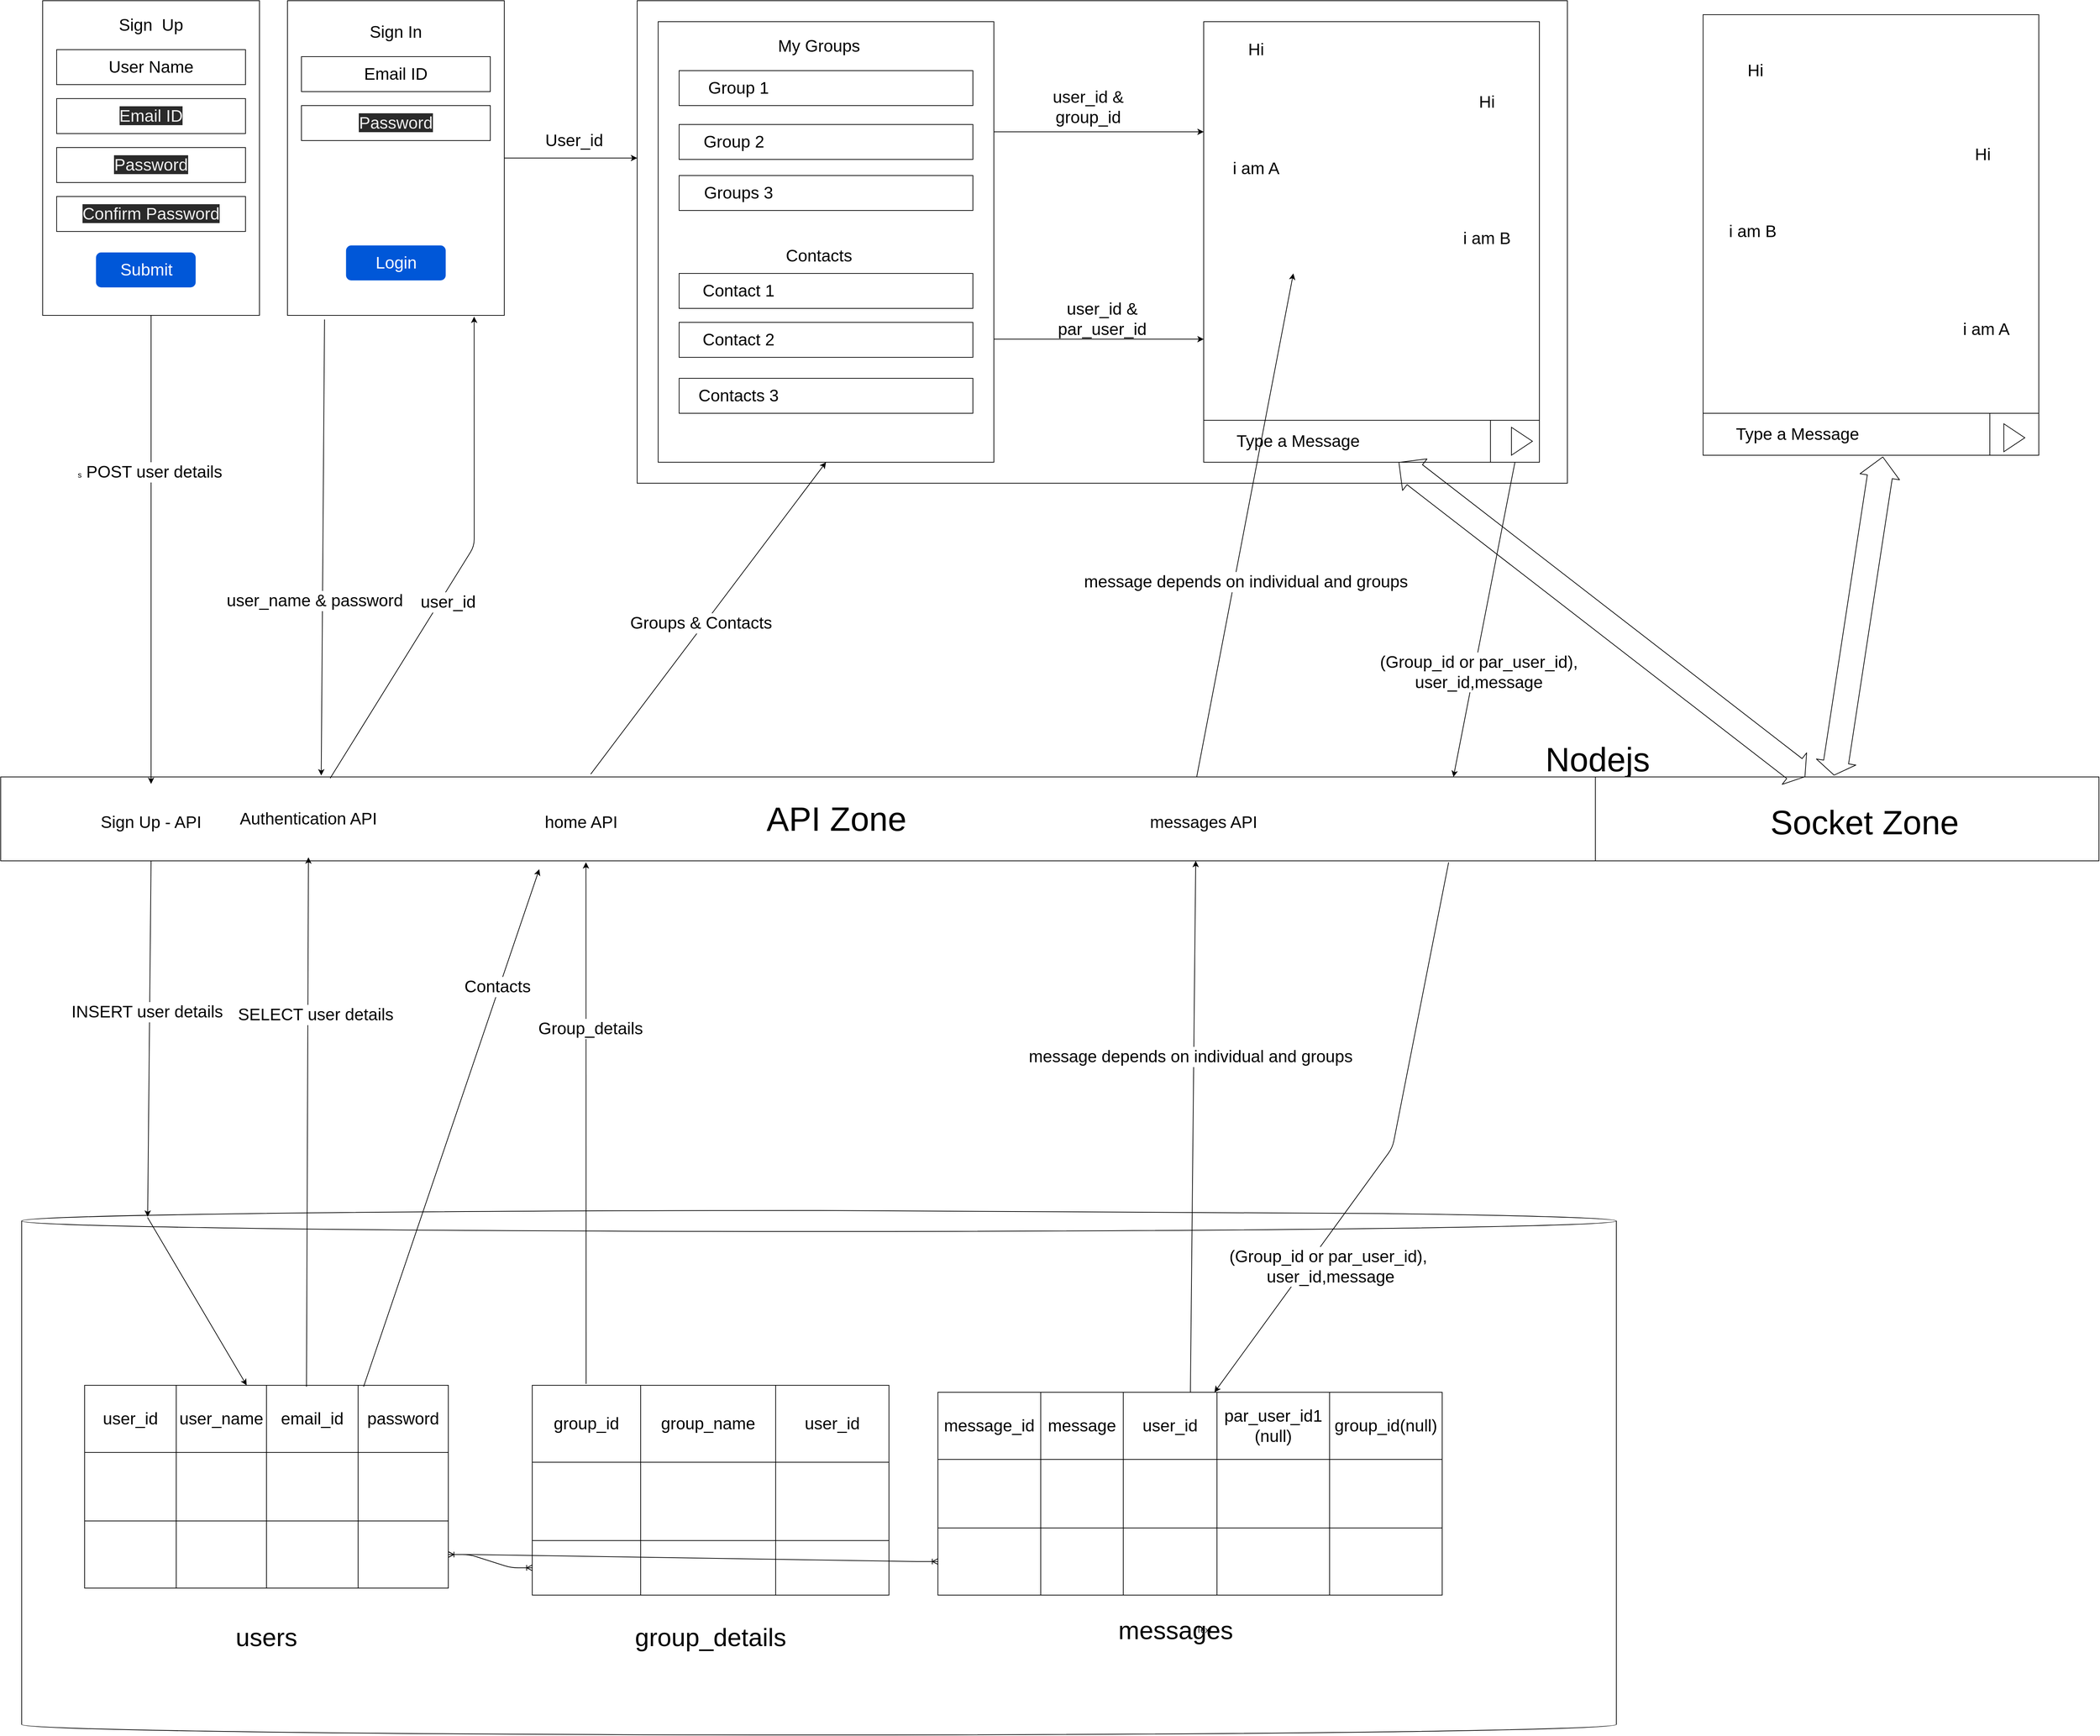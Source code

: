 <mxfile>
    <diagram id="4kZgKbOZrEV5lKunL442" name="Page-1">
        <mxGraphModel dx="6622" dy="3060" grid="1" gridSize="10" guides="1" tooltips="1" connect="1" arrows="1" fold="1" page="1" pageScale="1" pageWidth="1169" pageHeight="1654" math="0" shadow="0">
            <root>
                <mxCell id="0"/>
                <mxCell id="1" parent="0"/>
                <mxCell id="2" value="" style="rounded=0;whiteSpace=wrap;html=1;" parent="1" vertex="1">
                    <mxGeometry x="-1100" y="40" width="310" height="450" as="geometry"/>
                </mxCell>
                <mxCell id="4" value="&lt;font style=&quot;font-size: 24px&quot;&gt;Sign&amp;nbsp; Up&lt;/font&gt;" style="text;html=1;strokeColor=none;fillColor=none;align=center;verticalAlign=middle;whiteSpace=wrap;rounded=0;" parent="1" vertex="1">
                    <mxGeometry x="-1008.75" y="50" width="127.5" height="50" as="geometry"/>
                </mxCell>
                <object label="" id="6">
                    <mxCell style="rounded=0;whiteSpace=wrap;html=1;" parent="1" vertex="1">
                        <mxGeometry x="-1080" y="110" width="270" height="50" as="geometry"/>
                    </mxCell>
                </object>
                <object label="&lt;span style=&quot;color: rgb(240 , 240 , 240) ; font-family: &amp;#34;helvetica&amp;#34; ; font-size: 24px ; font-style: normal ; font-weight: 400 ; letter-spacing: normal ; text-align: center ; text-indent: 0px ; text-transform: none ; word-spacing: 0px ; background-color: rgb(42 , 42 , 42) ; display: inline ; float: none&quot;&gt;Email ID&lt;/span&gt;" id="7">
                    <mxCell style="rounded=0;whiteSpace=wrap;html=1;" parent="1" vertex="1">
                        <mxGeometry x="-1080" y="180" width="270" height="50" as="geometry"/>
                    </mxCell>
                </object>
                <object label="&lt;span style=&quot;color: rgb(240 , 240 , 240) ; font-family: &amp;#34;helvetica&amp;#34; ; font-size: 24px ; font-style: normal ; font-weight: 400 ; letter-spacing: normal ; text-align: center ; text-indent: 0px ; text-transform: none ; word-spacing: 0px ; background-color: rgb(42 , 42 , 42) ; display: inline ; float: none&quot;&gt;Password&lt;/span&gt;" id="8">
                    <mxCell style="rounded=0;whiteSpace=wrap;html=1;" parent="1" vertex="1">
                        <mxGeometry x="-1080" y="250" width="270" height="50" as="geometry"/>
                    </mxCell>
                </object>
                <object label="&lt;span style=&quot;color: rgb(240 , 240 , 240) ; font-family: &amp;#34;helvetica&amp;#34; ; font-size: 24px ; font-style: normal ; font-weight: 400 ; letter-spacing: normal ; text-align: center ; text-indent: 0px ; text-transform: none ; word-spacing: 0px ; background-color: rgb(42 , 42 , 42) ; display: inline ; float: none&quot;&gt;Confirm Password&lt;/span&gt;" id="9">
                    <mxCell style="rounded=0;whiteSpace=wrap;html=1;" parent="1" vertex="1">
                        <mxGeometry x="-1080" y="320" width="270" height="50" as="geometry"/>
                    </mxCell>
                </object>
                <mxCell id="10" value="&lt;font style=&quot;font-size: 24px&quot;&gt;User Name&lt;/font&gt;" style="text;html=1;strokeColor=none;fillColor=none;align=center;verticalAlign=middle;whiteSpace=wrap;rounded=0;" parent="1" vertex="1">
                    <mxGeometry x="-1050" y="115" width="210" height="40" as="geometry"/>
                </mxCell>
                <mxCell id="12" value="" style="rounded=0;whiteSpace=wrap;html=1;" parent="1" vertex="1">
                    <mxGeometry x="-750" y="40" width="310" height="450" as="geometry"/>
                </mxCell>
                <mxCell id="13" value="&lt;font style=&quot;font-size: 24px&quot;&gt;Sign In&lt;/font&gt;" style="text;html=1;strokeColor=none;fillColor=none;align=center;verticalAlign=middle;whiteSpace=wrap;rounded=0;" parent="1" vertex="1">
                    <mxGeometry x="-658.75" y="60" width="127.5" height="50" as="geometry"/>
                </mxCell>
                <object label="" id="14">
                    <mxCell style="rounded=0;whiteSpace=wrap;html=1;" parent="1" vertex="1">
                        <mxGeometry x="-730" y="120" width="270" height="50" as="geometry"/>
                    </mxCell>
                </object>
                <object label="&lt;span style=&quot;color: rgb(240 , 240 , 240) ; font-family: &amp;#34;helvetica&amp;#34; ; font-size: 24px ; font-style: normal ; font-weight: 400 ; letter-spacing: normal ; text-align: center ; text-indent: 0px ; text-transform: none ; word-spacing: 0px ; background-color: rgb(42 , 42 , 42) ; display: inline ; float: none&quot;&gt;Password&lt;/span&gt;" id="16">
                    <mxCell style="rounded=0;whiteSpace=wrap;html=1;" parent="1" vertex="1">
                        <mxGeometry x="-730" y="190" width="270" height="50" as="geometry"/>
                    </mxCell>
                </object>
                <mxCell id="18" value="&lt;font style=&quot;font-size: 24px&quot;&gt;Email ID&lt;/font&gt;" style="text;html=1;strokeColor=none;fillColor=none;align=center;verticalAlign=middle;whiteSpace=wrap;rounded=0;" parent="1" vertex="1">
                    <mxGeometry x="-700" y="125" width="210" height="40" as="geometry"/>
                </mxCell>
                <mxCell id="19" value="&lt;span style=&quot;font-size: 24px&quot;&gt;Submit&lt;/span&gt;" style="rounded=1;fillColor=#0057D8;align=center;strokeColor=none;html=1;fontColor=#ffffff;fontSize=12" parent="1" vertex="1">
                    <mxGeometry x="-1023.75" y="400" width="142.5" height="50" as="geometry"/>
                </mxCell>
                <mxCell id="21" value="&lt;span style=&quot;font-size: 24px&quot;&gt;Login&lt;/span&gt;" style="rounded=1;fillColor=#0057D8;align=center;strokeColor=none;html=1;fontColor=#ffffff;fontSize=12" parent="1" vertex="1">
                    <mxGeometry x="-666.25" y="390" width="142.5" height="50" as="geometry"/>
                </mxCell>
                <mxCell id="22" value="" style="rounded=0;whiteSpace=wrap;html=1;" parent="1" vertex="1">
                    <mxGeometry x="-250" y="40" width="1330" height="690" as="geometry"/>
                </mxCell>
                <mxCell id="23" value="" style="rounded=0;whiteSpace=wrap;html=1;" parent="1" vertex="1">
                    <mxGeometry x="-220" y="70" width="480" height="630" as="geometry"/>
                </mxCell>
                <mxCell id="24" value="&lt;font style=&quot;font-size: 24px&quot;&gt;My Groups&lt;/font&gt;" style="text;html=1;strokeColor=none;fillColor=none;align=center;verticalAlign=middle;whiteSpace=wrap;rounded=0;" parent="1" vertex="1">
                    <mxGeometry x="-75" y="80" width="170" height="50" as="geometry"/>
                </mxCell>
                <mxCell id="25" value="" style="rounded=0;whiteSpace=wrap;html=1;" parent="1" vertex="1">
                    <mxGeometry x="-190" y="140" width="420" height="50" as="geometry"/>
                </mxCell>
                <mxCell id="27" value="" style="rounded=0;whiteSpace=wrap;html=1;" parent="1" vertex="1">
                    <mxGeometry x="-190" y="217" width="420" height="50" as="geometry"/>
                </mxCell>
                <mxCell id="28" value="" style="rounded=0;whiteSpace=wrap;html=1;" parent="1" vertex="1">
                    <mxGeometry x="-190" y="290" width="420" height="50" as="geometry"/>
                </mxCell>
                <mxCell id="29" value="&lt;font style=&quot;font-size: 24px&quot;&gt;Contacts&lt;/font&gt;" style="text;html=1;strokeColor=none;fillColor=none;align=center;verticalAlign=middle;whiteSpace=wrap;rounded=0;" parent="1" vertex="1">
                    <mxGeometry x="-75" y="380" width="170" height="50" as="geometry"/>
                </mxCell>
                <mxCell id="30" value="" style="rounded=0;whiteSpace=wrap;html=1;" parent="1" vertex="1">
                    <mxGeometry x="-190" y="430" width="420" height="50" as="geometry"/>
                </mxCell>
                <mxCell id="31" value="" style="rounded=0;whiteSpace=wrap;html=1;" parent="1" vertex="1">
                    <mxGeometry x="-190" y="500" width="420" height="50" as="geometry"/>
                </mxCell>
                <mxCell id="32" value="" style="rounded=0;whiteSpace=wrap;html=1;" parent="1" vertex="1">
                    <mxGeometry x="-190" y="580" width="420" height="50" as="geometry"/>
                </mxCell>
                <mxCell id="34" value="&lt;font style=&quot;font-size: 24px&quot;&gt;Group 1&lt;/font&gt;" style="text;html=1;strokeColor=none;fillColor=none;align=center;verticalAlign=middle;whiteSpace=wrap;rounded=0;" parent="1" vertex="1">
                    <mxGeometry x="-190" y="140" width="170" height="50" as="geometry"/>
                </mxCell>
                <mxCell id="35" value="&lt;font style=&quot;font-size: 24px&quot;&gt;&amp;nbsp;Group 2&lt;/font&gt;" style="text;html=1;strokeColor=none;fillColor=none;align=center;verticalAlign=middle;whiteSpace=wrap;rounded=0;" parent="1" vertex="1">
                    <mxGeometry x="-200" y="217" width="170" height="50" as="geometry"/>
                </mxCell>
                <mxCell id="36" value="&lt;font style=&quot;font-size: 24px&quot;&gt;Groups 3&lt;/font&gt;" style="text;html=1;strokeColor=none;fillColor=none;align=center;verticalAlign=middle;whiteSpace=wrap;rounded=0;" parent="1" vertex="1">
                    <mxGeometry x="-190" y="290" width="170" height="50" as="geometry"/>
                </mxCell>
                <mxCell id="37" value="&lt;span style=&quot;font-size: 24px&quot;&gt;Contact 1&lt;/span&gt;" style="text;html=1;strokeColor=none;fillColor=none;align=center;verticalAlign=middle;whiteSpace=wrap;rounded=0;" parent="1" vertex="1">
                    <mxGeometry x="-190" y="430" width="170" height="50" as="geometry"/>
                </mxCell>
                <mxCell id="38" value="&lt;span style=&quot;font-size: 24px&quot;&gt;Contact 2&lt;/span&gt;" style="text;html=1;strokeColor=none;fillColor=none;align=center;verticalAlign=middle;whiteSpace=wrap;rounded=0;" parent="1" vertex="1">
                    <mxGeometry x="-190" y="500" width="170" height="50" as="geometry"/>
                </mxCell>
                <mxCell id="39" value="&lt;span style=&quot;font-size: 24px&quot;&gt;Contacts 3&lt;/span&gt;" style="text;html=1;strokeColor=none;fillColor=none;align=center;verticalAlign=middle;whiteSpace=wrap;rounded=0;" parent="1" vertex="1">
                    <mxGeometry x="-190" y="580" width="170" height="50" as="geometry"/>
                </mxCell>
                <mxCell id="40" value="" style="rounded=0;whiteSpace=wrap;html=1;" parent="1" vertex="1">
                    <mxGeometry x="560" y="70" width="480" height="630" as="geometry"/>
                </mxCell>
                <mxCell id="41" value="" style="rounded=0;whiteSpace=wrap;html=1;" parent="1" vertex="1">
                    <mxGeometry x="560" y="640" width="480" height="60" as="geometry"/>
                </mxCell>
                <mxCell id="42" value="" style="rounded=0;whiteSpace=wrap;html=1;" parent="1" vertex="1">
                    <mxGeometry x="970" y="640" width="70" height="60" as="geometry"/>
                </mxCell>
                <mxCell id="44" value="&lt;font style=&quot;font-size: 24px&quot;&gt;Type a Message&lt;/font&gt;" style="text;html=1;strokeColor=none;fillColor=none;align=center;verticalAlign=middle;whiteSpace=wrap;rounded=0;" parent="1" vertex="1">
                    <mxGeometry x="560" y="645" width="270" height="50" as="geometry"/>
                </mxCell>
                <mxCell id="45" value="" style="triangle;whiteSpace=wrap;html=1;" parent="1" vertex="1">
                    <mxGeometry x="1000" y="650" width="30" height="40" as="geometry"/>
                </mxCell>
                <mxCell id="49" value="&lt;font style=&quot;font-size: 24px&quot;&gt;Hi&lt;/font&gt;" style="text;html=1;strokeColor=none;fillColor=none;align=center;verticalAlign=middle;whiteSpace=wrap;rounded=0;" vertex="1" parent="1">
                    <mxGeometry x="560" y="80" width="150" height="60" as="geometry"/>
                </mxCell>
                <mxCell id="50" value="&lt;font style=&quot;font-size: 24px&quot;&gt;Hi&lt;/font&gt;" style="text;html=1;strokeColor=none;fillColor=none;align=center;verticalAlign=middle;whiteSpace=wrap;rounded=0;" vertex="1" parent="1">
                    <mxGeometry x="890" y="155" width="150" height="60" as="geometry"/>
                </mxCell>
                <mxCell id="51" value="&lt;font style=&quot;font-size: 24px&quot;&gt;i am A&lt;/font&gt;" style="text;html=1;strokeColor=none;fillColor=none;align=center;verticalAlign=middle;whiteSpace=wrap;rounded=0;" vertex="1" parent="1">
                    <mxGeometry x="560" y="250" width="150" height="60" as="geometry"/>
                </mxCell>
                <mxCell id="52" value="&lt;font style=&quot;font-size: 24px&quot;&gt;i am B&lt;/font&gt;" style="text;html=1;strokeColor=none;fillColor=none;align=center;verticalAlign=middle;whiteSpace=wrap;rounded=0;" vertex="1" parent="1">
                    <mxGeometry x="890" y="350" width="150" height="60" as="geometry"/>
                </mxCell>
                <mxCell id="53" value="" style="rounded=0;whiteSpace=wrap;html=1;" vertex="1" parent="1">
                    <mxGeometry x="-1160" y="1150" width="2280" height="120" as="geometry"/>
                </mxCell>
                <mxCell id="54" value="&lt;font style=&quot;font-size: 48px&quot;&gt;Nodejs&amp;nbsp;&lt;/font&gt;" style="text;html=1;strokeColor=none;fillColor=none;align=center;verticalAlign=middle;whiteSpace=wrap;rounded=0;" vertex="1" parent="1">
                    <mxGeometry x="1030" y="1070" width="200" height="110" as="geometry"/>
                </mxCell>
                <mxCell id="55" value="" style="shape=cylinder3;whiteSpace=wrap;html=1;boundedLbl=1;backgroundOutline=1;size=15;" vertex="1" parent="1">
                    <mxGeometry x="-1130" y="1770" width="2280" height="750" as="geometry"/>
                </mxCell>
                <mxCell id="56" value="&lt;font style=&quot;font-size: 24px&quot;&gt;Sign Up - API&lt;/font&gt;" style="text;html=1;strokeColor=none;fillColor=none;align=center;verticalAlign=middle;whiteSpace=wrap;rounded=0;" vertex="1" parent="1">
                    <mxGeometry x="-1045" y="1160" width="200" height="110" as="geometry"/>
                </mxCell>
                <mxCell id="57" value="" style="endArrow=classic;html=1;exitX=0.5;exitY=1;exitDx=0;exitDy=0;entryX=0.5;entryY=0;entryDx=0;entryDy=0;" edge="1" parent="1" source="2" target="56">
                    <mxGeometry width="50" height="50" relative="1" as="geometry">
                        <mxPoint x="140" y="1380" as="sourcePoint"/>
                        <mxPoint x="190" y="1330" as="targetPoint"/>
                    </mxGeometry>
                </mxCell>
                <mxCell id="278" value="s&lt;font style=&quot;font-size: 24px&quot;&gt;&amp;nbsp;POST user details&lt;/font&gt;" style="edgeLabel;html=1;align=center;verticalAlign=middle;resizable=0;points=[];" vertex="1" connectable="0" parent="57">
                    <mxGeometry x="-0.331" y="-2" relative="1" as="geometry">
                        <mxPoint as="offset"/>
                    </mxGeometry>
                </mxCell>
                <mxCell id="58" value="" style="endArrow=classic;html=1;exitX=0.5;exitY=1;exitDx=0;exitDy=0;entryX=0.079;entryY=0.012;entryDx=0;entryDy=0;entryPerimeter=0;" edge="1" parent="1" source="56" target="55">
                    <mxGeometry width="50" height="50" relative="1" as="geometry">
                        <mxPoint x="140" y="1380" as="sourcePoint"/>
                        <mxPoint x="190" y="1330" as="targetPoint"/>
                    </mxGeometry>
                </mxCell>
                <mxCell id="279" value="&lt;span style=&quot;font-size: 24px&quot;&gt;INSERT user details&lt;/span&gt;" style="edgeLabel;html=1;align=center;verticalAlign=middle;resizable=0;points=[];" vertex="1" connectable="0" parent="58">
                    <mxGeometry x="-0.151" y="-4" relative="1" as="geometry">
                        <mxPoint as="offset"/>
                    </mxGeometry>
                </mxCell>
                <mxCell id="233" value="" style="shape=table;html=1;whiteSpace=wrap;startSize=0;container=1;collapsible=0;childLayout=tableLayout;" vertex="1" parent="1">
                    <mxGeometry x="-1040" y="2020" width="520" height="290" as="geometry"/>
                </mxCell>
                <mxCell id="234" value="" style="shape=partialRectangle;html=1;whiteSpace=wrap;collapsible=0;dropTarget=0;pointerEvents=0;fillColor=none;top=0;left=0;bottom=0;right=0;points=[[0,0.5],[1,0.5]];portConstraint=eastwest;" vertex="1" parent="233">
                    <mxGeometry width="520" height="96" as="geometry"/>
                </mxCell>
                <mxCell id="235" value="&lt;font style=&quot;font-size: 24px&quot;&gt;user_id&lt;/font&gt;" style="shape=partialRectangle;html=1;whiteSpace=wrap;connectable=0;overflow=hidden;fillColor=none;top=0;left=0;bottom=0;right=0;" vertex="1" parent="234">
                    <mxGeometry width="131" height="96" as="geometry"/>
                </mxCell>
                <mxCell id="236" value="&lt;font style=&quot;font-size: 24px&quot;&gt;user_name&lt;/font&gt;" style="shape=partialRectangle;html=1;whiteSpace=wrap;connectable=0;overflow=hidden;fillColor=none;top=0;left=0;bottom=0;right=0;" vertex="1" parent="234">
                    <mxGeometry x="131" width="129" height="96" as="geometry"/>
                </mxCell>
                <mxCell id="237" value="&lt;font style=&quot;font-size: 24px&quot;&gt;email_id&lt;/font&gt;" style="shape=partialRectangle;html=1;whiteSpace=wrap;connectable=0;overflow=hidden;fillColor=none;top=0;left=0;bottom=0;right=0;" vertex="1" parent="234">
                    <mxGeometry x="260" width="131" height="96" as="geometry"/>
                </mxCell>
                <mxCell id="238" value="&lt;font style=&quot;font-size: 24px&quot;&gt;password&lt;/font&gt;" style="shape=partialRectangle;html=1;whiteSpace=wrap;connectable=0;overflow=hidden;fillColor=none;top=0;left=0;bottom=0;right=0;" vertex="1" parent="234">
                    <mxGeometry x="391" width="129" height="96" as="geometry"/>
                </mxCell>
                <mxCell id="239" value="" style="shape=partialRectangle;html=1;whiteSpace=wrap;collapsible=0;dropTarget=0;pointerEvents=0;fillColor=none;top=0;left=0;bottom=0;right=0;points=[[0,0.5],[1,0.5]];portConstraint=eastwest;" vertex="1" parent="233">
                    <mxGeometry y="96" width="520" height="98" as="geometry"/>
                </mxCell>
                <mxCell id="240" value="" style="shape=partialRectangle;html=1;whiteSpace=wrap;connectable=0;overflow=hidden;fillColor=none;top=0;left=0;bottom=0;right=0;" vertex="1" parent="239">
                    <mxGeometry width="131" height="98" as="geometry"/>
                </mxCell>
                <mxCell id="241" value="" style="shape=partialRectangle;html=1;whiteSpace=wrap;connectable=0;overflow=hidden;fillColor=none;top=0;left=0;bottom=0;right=0;" vertex="1" parent="239">
                    <mxGeometry x="131" width="129" height="98" as="geometry"/>
                </mxCell>
                <mxCell id="242" value="" style="shape=partialRectangle;html=1;whiteSpace=wrap;connectable=0;overflow=hidden;fillColor=none;top=0;left=0;bottom=0;right=0;" vertex="1" parent="239">
                    <mxGeometry x="260" width="131" height="98" as="geometry"/>
                </mxCell>
                <mxCell id="243" value="" style="shape=partialRectangle;html=1;whiteSpace=wrap;connectable=0;overflow=hidden;fillColor=none;top=0;left=0;bottom=0;right=0;" vertex="1" parent="239">
                    <mxGeometry x="391" width="129" height="98" as="geometry"/>
                </mxCell>
                <mxCell id="244" value="" style="shape=partialRectangle;html=1;whiteSpace=wrap;collapsible=0;dropTarget=0;pointerEvents=0;fillColor=none;top=0;left=0;bottom=0;right=0;points=[[0,0.5],[1,0.5]];portConstraint=eastwest;" vertex="1" parent="233">
                    <mxGeometry y="194" width="520" height="96" as="geometry"/>
                </mxCell>
                <mxCell id="245" value="" style="shape=partialRectangle;html=1;whiteSpace=wrap;connectable=0;overflow=hidden;fillColor=none;top=0;left=0;bottom=0;right=0;" vertex="1" parent="244">
                    <mxGeometry width="131" height="96" as="geometry"/>
                </mxCell>
                <mxCell id="246" value="" style="shape=partialRectangle;html=1;whiteSpace=wrap;connectable=0;overflow=hidden;fillColor=none;top=0;left=0;bottom=0;right=0;" vertex="1" parent="244">
                    <mxGeometry x="131" width="129" height="96" as="geometry"/>
                </mxCell>
                <mxCell id="247" value="" style="shape=partialRectangle;html=1;whiteSpace=wrap;connectable=0;overflow=hidden;fillColor=none;top=0;left=0;bottom=0;right=0;" vertex="1" parent="244">
                    <mxGeometry x="260" width="131" height="96" as="geometry"/>
                </mxCell>
                <mxCell id="248" value="" style="shape=partialRectangle;html=1;whiteSpace=wrap;connectable=0;overflow=hidden;fillColor=none;top=0;left=0;bottom=0;right=0;" vertex="1" parent="244">
                    <mxGeometry x="391" width="129" height="96" as="geometry"/>
                </mxCell>
                <mxCell id="249" value="" style="shape=table;html=1;whiteSpace=wrap;startSize=0;container=1;collapsible=0;childLayout=tableLayout;" vertex="1" parent="1">
                    <mxGeometry x="-400" y="2020" width="510" height="300" as="geometry"/>
                </mxCell>
                <mxCell id="250" value="" style="shape=partialRectangle;html=1;whiteSpace=wrap;collapsible=0;dropTarget=0;pointerEvents=0;fillColor=none;top=0;left=0;bottom=0;right=0;points=[[0,0.5],[1,0.5]];portConstraint=eastwest;" vertex="1" parent="249">
                    <mxGeometry width="510" height="110" as="geometry"/>
                </mxCell>
                <mxCell id="251" value="&lt;font style=&quot;font-size: 24px&quot;&gt;group_id&lt;/font&gt;" style="shape=partialRectangle;html=1;whiteSpace=wrap;connectable=0;overflow=hidden;fillColor=none;top=0;left=0;bottom=0;right=0;" vertex="1" parent="250">
                    <mxGeometry width="155" height="110" as="geometry"/>
                </mxCell>
                <mxCell id="252" value="&lt;font style=&quot;font-size: 24px&quot;&gt;group_name&lt;/font&gt;" style="shape=partialRectangle;html=1;whiteSpace=wrap;connectable=0;overflow=hidden;fillColor=none;top=0;left=0;bottom=0;right=0;" vertex="1" parent="250">
                    <mxGeometry x="155" width="193" height="110" as="geometry"/>
                </mxCell>
                <mxCell id="253" value="&lt;font style=&quot;font-size: 24px&quot;&gt;user_id&lt;/font&gt;" style="shape=partialRectangle;html=1;whiteSpace=wrap;connectable=0;overflow=hidden;fillColor=none;top=0;left=0;bottom=0;right=0;" vertex="1" parent="250">
                    <mxGeometry x="348" width="162" height="110" as="geometry"/>
                </mxCell>
                <mxCell id="254" value="" style="shape=partialRectangle;html=1;whiteSpace=wrap;collapsible=0;dropTarget=0;pointerEvents=0;fillColor=none;top=0;left=0;bottom=0;right=0;points=[[0,0.5],[1,0.5]];portConstraint=eastwest;" vertex="1" parent="249">
                    <mxGeometry y="110" width="510" height="112" as="geometry"/>
                </mxCell>
                <mxCell id="255" value="" style="shape=partialRectangle;html=1;whiteSpace=wrap;connectable=0;overflow=hidden;fillColor=none;top=0;left=0;bottom=0;right=0;" vertex="1" parent="254">
                    <mxGeometry width="155" height="112" as="geometry"/>
                </mxCell>
                <mxCell id="256" value="" style="shape=partialRectangle;html=1;whiteSpace=wrap;connectable=0;overflow=hidden;fillColor=none;top=0;left=0;bottom=0;right=0;" vertex="1" parent="254">
                    <mxGeometry x="155" width="193" height="112" as="geometry"/>
                </mxCell>
                <mxCell id="257" value="" style="shape=partialRectangle;html=1;whiteSpace=wrap;connectable=0;overflow=hidden;fillColor=none;top=0;left=0;bottom=0;right=0;" vertex="1" parent="254">
                    <mxGeometry x="348" width="162" height="112" as="geometry"/>
                </mxCell>
                <mxCell id="258" value="" style="shape=partialRectangle;html=1;whiteSpace=wrap;collapsible=0;dropTarget=0;pointerEvents=0;fillColor=none;top=0;left=0;bottom=0;right=0;points=[[0,0.5],[1,0.5]];portConstraint=eastwest;" vertex="1" parent="249">
                    <mxGeometry y="222" width="510" height="78" as="geometry"/>
                </mxCell>
                <mxCell id="259" value="" style="shape=partialRectangle;html=1;whiteSpace=wrap;connectable=0;overflow=hidden;fillColor=none;top=0;left=0;bottom=0;right=0;" vertex="1" parent="258">
                    <mxGeometry width="155" height="78" as="geometry"/>
                </mxCell>
                <mxCell id="260" value="" style="shape=partialRectangle;html=1;whiteSpace=wrap;connectable=0;overflow=hidden;fillColor=none;top=0;left=0;bottom=0;right=0;" vertex="1" parent="258">
                    <mxGeometry x="155" width="193" height="78" as="geometry"/>
                </mxCell>
                <mxCell id="261" value="" style="shape=partialRectangle;html=1;whiteSpace=wrap;connectable=0;overflow=hidden;fillColor=none;top=0;left=0;bottom=0;right=0;" vertex="1" parent="258">
                    <mxGeometry x="348" width="162" height="78" as="geometry"/>
                </mxCell>
                <mxCell id="262" value="" style="shape=table;html=1;whiteSpace=wrap;startSize=0;container=1;collapsible=0;childLayout=tableLayout;" vertex="1" parent="1">
                    <mxGeometry x="180" y="2030" width="721" height="290" as="geometry"/>
                </mxCell>
                <mxCell id="263" value="" style="shape=partialRectangle;html=1;whiteSpace=wrap;collapsible=0;dropTarget=0;pointerEvents=0;fillColor=none;top=0;left=0;bottom=0;right=0;points=[[0,0.5],[1,0.5]];portConstraint=eastwest;" vertex="1" parent="262">
                    <mxGeometry width="721" height="96" as="geometry"/>
                </mxCell>
                <mxCell id="264" value="&lt;font style=&quot;font-size: 24px&quot;&gt;message_id&lt;/font&gt;" style="shape=partialRectangle;html=1;whiteSpace=wrap;connectable=0;overflow=hidden;fillColor=none;top=0;left=0;bottom=0;right=0;" vertex="1" parent="263">
                    <mxGeometry width="147" height="96" as="geometry"/>
                </mxCell>
                <mxCell id="265" value="&lt;font style=&quot;font-size: 24px&quot;&gt;message&lt;/font&gt;" style="shape=partialRectangle;html=1;whiteSpace=wrap;connectable=0;overflow=hidden;fillColor=none;top=0;left=0;bottom=0;right=0;" vertex="1" parent="263">
                    <mxGeometry x="147" width="118" height="96" as="geometry"/>
                </mxCell>
                <mxCell id="266" value="&lt;font style=&quot;font-size: 24px&quot;&gt;user_id&lt;/font&gt;" style="shape=partialRectangle;html=1;whiteSpace=wrap;connectable=0;overflow=hidden;fillColor=none;top=0;left=0;bottom=0;right=0;" vertex="1" parent="263">
                    <mxGeometry x="265" width="134" height="96" as="geometry"/>
                </mxCell>
                <mxCell id="267" value="&lt;font style=&quot;font-size: 24px&quot;&gt;par_user_id1&lt;br&gt;(null)&lt;/font&gt;" style="shape=partialRectangle;html=1;whiteSpace=wrap;connectable=0;overflow=hidden;fillColor=none;top=0;left=0;bottom=0;right=0;" vertex="1" parent="263">
                    <mxGeometry x="399" width="161" height="96" as="geometry"/>
                </mxCell>
                <mxCell id="327" value="&lt;span style=&quot;font-size: 24px&quot;&gt;group_id(null)&lt;/span&gt;" style="shape=partialRectangle;html=1;whiteSpace=wrap;connectable=0;overflow=hidden;fillColor=none;top=0;left=0;bottom=0;right=0;" vertex="1" parent="263">
                    <mxGeometry x="560" width="161" height="96" as="geometry"/>
                </mxCell>
                <mxCell id="268" value="" style="shape=partialRectangle;html=1;whiteSpace=wrap;collapsible=0;dropTarget=0;pointerEvents=0;fillColor=none;top=0;left=0;bottom=0;right=0;points=[[0,0.5],[1,0.5]];portConstraint=eastwest;" vertex="1" parent="262">
                    <mxGeometry y="96" width="721" height="98" as="geometry"/>
                </mxCell>
                <mxCell id="269" value="" style="shape=partialRectangle;html=1;whiteSpace=wrap;connectable=0;overflow=hidden;fillColor=none;top=0;left=0;bottom=0;right=0;" vertex="1" parent="268">
                    <mxGeometry width="147" height="98" as="geometry"/>
                </mxCell>
                <mxCell id="270" value="" style="shape=partialRectangle;html=1;whiteSpace=wrap;connectable=0;overflow=hidden;fillColor=none;top=0;left=0;bottom=0;right=0;" vertex="1" parent="268">
                    <mxGeometry x="147" width="118" height="98" as="geometry"/>
                </mxCell>
                <mxCell id="271" value="" style="shape=partialRectangle;html=1;whiteSpace=wrap;connectable=0;overflow=hidden;fillColor=none;top=0;left=0;bottom=0;right=0;" vertex="1" parent="268">
                    <mxGeometry x="265" width="134" height="98" as="geometry"/>
                </mxCell>
                <mxCell id="272" value="" style="shape=partialRectangle;html=1;whiteSpace=wrap;connectable=0;overflow=hidden;fillColor=none;top=0;left=0;bottom=0;right=0;" vertex="1" parent="268">
                    <mxGeometry x="399" width="161" height="98" as="geometry"/>
                </mxCell>
                <mxCell id="328" style="shape=partialRectangle;html=1;whiteSpace=wrap;connectable=0;overflow=hidden;fillColor=none;top=0;left=0;bottom=0;right=0;" vertex="1" parent="268">
                    <mxGeometry x="560" width="161" height="98" as="geometry"/>
                </mxCell>
                <mxCell id="273" value="" style="shape=partialRectangle;html=1;whiteSpace=wrap;collapsible=0;dropTarget=0;pointerEvents=0;fillColor=none;top=0;left=0;bottom=0;right=0;points=[[0,0.5],[1,0.5]];portConstraint=eastwest;" vertex="1" parent="262">
                    <mxGeometry y="194" width="721" height="96" as="geometry"/>
                </mxCell>
                <mxCell id="274" value="" style="shape=partialRectangle;html=1;whiteSpace=wrap;connectable=0;overflow=hidden;fillColor=none;top=0;left=0;bottom=0;right=0;" vertex="1" parent="273">
                    <mxGeometry width="147" height="96" as="geometry"/>
                </mxCell>
                <mxCell id="275" value="" style="shape=partialRectangle;html=1;whiteSpace=wrap;connectable=0;overflow=hidden;fillColor=none;top=0;left=0;bottom=0;right=0;" vertex="1" parent="273">
                    <mxGeometry x="147" width="118" height="96" as="geometry"/>
                </mxCell>
                <mxCell id="276" value="" style="shape=partialRectangle;html=1;whiteSpace=wrap;connectable=0;overflow=hidden;fillColor=none;top=0;left=0;bottom=0;right=0;" vertex="1" parent="273">
                    <mxGeometry x="265" width="134" height="96" as="geometry"/>
                </mxCell>
                <mxCell id="277" value="" style="shape=partialRectangle;html=1;whiteSpace=wrap;connectable=0;overflow=hidden;fillColor=none;top=0;left=0;bottom=0;right=0;" vertex="1" parent="273">
                    <mxGeometry x="399" width="161" height="96" as="geometry"/>
                </mxCell>
                <mxCell id="329" style="shape=partialRectangle;html=1;whiteSpace=wrap;connectable=0;overflow=hidden;fillColor=none;top=0;left=0;bottom=0;right=0;" vertex="1" parent="273">
                    <mxGeometry x="560" width="161" height="96" as="geometry"/>
                </mxCell>
                <mxCell id="282" value="" style="endArrow=classic;html=1;" edge="1" parent="1" target="234">
                    <mxGeometry width="50" height="50" relative="1" as="geometry">
                        <mxPoint x="-950" y="1780" as="sourcePoint"/>
                        <mxPoint x="-790" y="1930" as="targetPoint"/>
                    </mxGeometry>
                </mxCell>
                <mxCell id="287" value="" style="endArrow=classic;html=1;entryX=0.861;entryY=1.004;entryDx=0;entryDy=0;entryPerimeter=0;exitX=0.655;exitY=-0.027;exitDx=0;exitDy=0;exitPerimeter=0;" edge="1" parent="1" source="300" target="12">
                    <mxGeometry width="50" height="50" relative="1" as="geometry">
                        <mxPoint x="-483" y="1140" as="sourcePoint"/>
                        <mxPoint x="-240" y="750" as="targetPoint"/>
                        <Array as="points">
                            <mxPoint x="-483" y="820"/>
                        </Array>
                    </mxGeometry>
                </mxCell>
                <mxCell id="288" value="&lt;span style=&quot;font-size: 24px&quot;&gt;&amp;nbsp;user_id&lt;/span&gt;" style="edgeLabel;html=1;align=center;verticalAlign=middle;resizable=0;points=[];" vertex="1" connectable="0" parent="287">
                    <mxGeometry x="0.23" y="-2" relative="1" as="geometry">
                        <mxPoint x="-42.74" y="131.26" as="offset"/>
                    </mxGeometry>
                </mxCell>
                <mxCell id="291" value="" style="endArrow=classic;html=1;entryX=0.5;entryY=1;entryDx=0;entryDy=0;exitX=0.61;exitY=0.021;exitDx=0;exitDy=0;exitPerimeter=0;" edge="1" parent="1" source="234" target="300">
                    <mxGeometry width="50" height="50" relative="1" as="geometry">
                        <mxPoint x="-590" y="1940" as="sourcePoint"/>
                        <mxPoint x="-750" y="1550" as="targetPoint"/>
                    </mxGeometry>
                </mxCell>
                <mxCell id="295" value="" style="endArrow=classic;html=1;exitX=0.171;exitY=1.013;exitDx=0;exitDy=0;exitPerimeter=0;entryX=0.201;entryY=-0.017;entryDx=0;entryDy=0;entryPerimeter=0;" edge="1" parent="1" source="12" target="53">
                    <mxGeometry width="50" height="50" relative="1" as="geometry">
                        <mxPoint x="-290" y="700" as="sourcePoint"/>
                        <mxPoint x="-240" y="650" as="targetPoint"/>
                    </mxGeometry>
                </mxCell>
                <mxCell id="296" value="&lt;span style=&quot;font-size: 24px&quot;&gt;user_name &amp;amp; password&amp;nbsp;&lt;br&gt;&lt;/span&gt;" style="edgeLabel;html=1;align=center;verticalAlign=middle;resizable=0;points=[];" vertex="1" connectable="0" parent="1">
                    <mxGeometry x="-469.995" y="910.0" as="geometry">
                        <mxPoint x="-238" y="-12" as="offset"/>
                    </mxGeometry>
                </mxCell>
                <mxCell id="300" value="&lt;font style=&quot;font-size: 24px&quot;&gt;Authentication API&lt;/font&gt;" style="text;html=1;strokeColor=none;fillColor=none;align=center;verticalAlign=middle;whiteSpace=wrap;rounded=0;" vertex="1" parent="1">
                    <mxGeometry x="-820" y="1155" width="200" height="110" as="geometry"/>
                </mxCell>
                <mxCell id="303" value="&lt;span style=&quot;font-size: 24px&quot;&gt;SELECT user details&lt;/span&gt;" style="edgeLabel;html=1;align=center;verticalAlign=middle;resizable=0;points=[];" vertex="1" connectable="0" parent="1">
                    <mxGeometry x="-710.0" y="1490.002" as="geometry"/>
                </mxCell>
                <mxCell id="305" value="" style="endArrow=classic;html=1;exitX=1;exitY=0.5;exitDx=0;exitDy=0;" edge="1" parent="1" source="12">
                    <mxGeometry width="50" height="50" relative="1" as="geometry">
                        <mxPoint x="-220" y="860" as="sourcePoint"/>
                        <mxPoint x="-250" y="265" as="targetPoint"/>
                    </mxGeometry>
                </mxCell>
                <mxCell id="306" value="&lt;font style=&quot;font-size: 24px&quot;&gt;User_id&lt;/font&gt;" style="text;html=1;strokeColor=none;fillColor=none;align=center;verticalAlign=middle;whiteSpace=wrap;rounded=0;" vertex="1" parent="1">
                    <mxGeometry x="-360" y="230" width="40" height="20" as="geometry"/>
                </mxCell>
                <mxCell id="307" value="" style="endArrow=classic;html=1;exitX=0.151;exitY=-0.018;exitDx=0;exitDy=0;exitPerimeter=0;entryX=0.367;entryY=1.017;entryDx=0;entryDy=0;entryPerimeter=0;" edge="1" parent="1" source="250" target="53">
                    <mxGeometry width="50" height="50" relative="1" as="geometry">
                        <mxPoint x="-50" y="1790" as="sourcePoint"/>
                        <mxPoint x="-190" y="1280" as="targetPoint"/>
                    </mxGeometry>
                </mxCell>
                <mxCell id="308" value="&lt;font style=&quot;font-size: 24px&quot;&gt;Group_details&lt;/font&gt;" style="edgeLabel;html=1;align=center;verticalAlign=middle;resizable=0;points=[];" vertex="1" connectable="0" parent="307">
                    <mxGeometry x="0.362" y="-6" relative="1" as="geometry">
                        <mxPoint as="offset"/>
                    </mxGeometry>
                </mxCell>
                <mxCell id="309" value="" style="endArrow=classic;html=1;exitX=0.37;exitY=-0.033;exitDx=0;exitDy=0;exitPerimeter=0;entryX=0.5;entryY=1;entryDx=0;entryDy=0;" edge="1" parent="1" source="53" target="23">
                    <mxGeometry width="50" height="50" relative="1" as="geometry">
                        <mxPoint x="-310" y="1080" as="sourcePoint"/>
                        <mxPoint x="-300" y="290" as="targetPoint"/>
                    </mxGeometry>
                </mxCell>
                <mxCell id="310" value="&lt;font style=&quot;font-size: 24px&quot;&gt;Groups &amp;amp; Contacts&lt;/font&gt;" style="edgeLabel;html=1;align=center;verticalAlign=middle;resizable=0;points=[];" vertex="1" connectable="0" parent="309">
                    <mxGeometry x="0.362" y="-6" relative="1" as="geometry">
                        <mxPoint x="-77.2" y="83.74" as="offset"/>
                    </mxGeometry>
                </mxCell>
                <mxCell id="313" value="" style="endArrow=classic;html=1;exitX=0.767;exitY=0.021;exitDx=0;exitDy=0;exitPerimeter=0;" edge="1" parent="1" source="234">
                    <mxGeometry width="50" height="50" relative="1" as="geometry">
                        <mxPoint x="-312.99" y="2028.02" as="sourcePoint"/>
                        <mxPoint x="-390" y="1282" as="targetPoint"/>
                    </mxGeometry>
                </mxCell>
                <mxCell id="314" value="&lt;font style=&quot;font-size: 24px&quot;&gt;Contacts&lt;/font&gt;" style="edgeLabel;html=1;align=center;verticalAlign=middle;resizable=0;points=[];" vertex="1" connectable="0" parent="313">
                    <mxGeometry x="0.362" y="-6" relative="1" as="geometry">
                        <mxPoint x="14.5" y="-70.17" as="offset"/>
                    </mxGeometry>
                </mxCell>
                <mxCell id="316" value="&lt;span style=&quot;font-size: 24px&quot;&gt;home API&lt;/span&gt;" style="text;html=1;strokeColor=none;fillColor=none;align=center;verticalAlign=middle;whiteSpace=wrap;rounded=0;" vertex="1" parent="1">
                    <mxGeometry x="-430" y="1160" width="200" height="110" as="geometry"/>
                </mxCell>
                <mxCell id="318" value="" style="endArrow=classic;html=1;exitX=1;exitY=0.25;exitDx=0;exitDy=0;entryX=0;entryY=0.25;entryDx=0;entryDy=0;" edge="1" parent="1" source="23" target="40">
                    <mxGeometry width="50" height="50" relative="1" as="geometry">
                        <mxPoint x="440" y="350" as="sourcePoint"/>
                        <mxPoint x="490" y="300" as="targetPoint"/>
                    </mxGeometry>
                </mxCell>
                <mxCell id="319" value="&lt;span style=&quot;font-size: 24px&quot;&gt;user_id &amp;amp; group_id&lt;/span&gt;" style="text;html=1;strokeColor=none;fillColor=none;align=center;verticalAlign=middle;whiteSpace=wrap;rounded=0;" vertex="1" parent="1">
                    <mxGeometry x="310" y="167" width="170" height="50" as="geometry"/>
                </mxCell>
                <mxCell id="320" value="&lt;font style=&quot;font-size: 36px&quot;&gt;users&lt;/font&gt;" style="text;html=1;strokeColor=none;fillColor=none;align=center;verticalAlign=middle;whiteSpace=wrap;rounded=0;" vertex="1" parent="1">
                    <mxGeometry x="-800" y="2370" width="40" height="20" as="geometry"/>
                </mxCell>
                <mxCell id="321" value="&lt;font style=&quot;font-size: 36px&quot;&gt;group_details&lt;/font&gt;" style="text;html=1;strokeColor=none;fillColor=none;align=center;verticalAlign=middle;whiteSpace=wrap;rounded=0;" vertex="1" parent="1">
                    <mxGeometry x="-165" y="2370" width="40" height="20" as="geometry"/>
                </mxCell>
                <mxCell id="322" value="&lt;span style=&quot;font-size: 36px&quot;&gt;messages&lt;/span&gt;" style="text;html=1;strokeColor=none;fillColor=none;align=center;verticalAlign=middle;whiteSpace=wrap;rounded=0;" vertex="1" parent="1">
                    <mxGeometry x="500" y="2360" width="40" height="20" as="geometry"/>
                </mxCell>
                <mxCell id="324" value="Text" style="text;html=1;align=center;verticalAlign=middle;resizable=0;points=[];autosize=1;" vertex="1" parent="1">
                    <mxGeometry x="540" y="2360" width="40" height="20" as="geometry"/>
                </mxCell>
                <mxCell id="330" value="" style="edgeStyle=entityRelationEdgeStyle;fontSize=12;html=1;endArrow=ERoneToMany;startArrow=ERoneToMany;" edge="1" parent="1" source="244" target="258">
                    <mxGeometry width="100" height="100" relative="1" as="geometry">
                        <mxPoint x="-160" y="2260" as="sourcePoint"/>
                        <mxPoint x="-60" y="2160" as="targetPoint"/>
                    </mxGeometry>
                </mxCell>
                <mxCell id="333" value="" style="edgeStyle=entityRelationEdgeStyle;fontSize=12;html=1;endArrow=ERoneToMany;startArrow=ERoneToMany;exitX=1;exitY=0.5;exitDx=0;exitDy=0;" edge="1" parent="1" source="244" target="273">
                    <mxGeometry width="100" height="100" relative="1" as="geometry">
                        <mxPoint x="-510" y="2272" as="sourcePoint"/>
                        <mxPoint x="-390" y="2291" as="targetPoint"/>
                    </mxGeometry>
                </mxCell>
                <mxCell id="334" value="" style="endArrow=classic;html=1;exitX=1;exitY=0.25;exitDx=0;exitDy=0;entryX=0;entryY=0.25;entryDx=0;entryDy=0;" edge="1" parent="1">
                    <mxGeometry width="50" height="50" relative="1" as="geometry">
                        <mxPoint x="260" y="524" as="sourcePoint"/>
                        <mxPoint x="560" y="524" as="targetPoint"/>
                    </mxGeometry>
                </mxCell>
                <mxCell id="335" value="&lt;span style=&quot;font-size: 24px&quot;&gt;user_id &amp;amp; par_user_id&lt;/span&gt;" style="text;html=1;strokeColor=none;fillColor=none;align=center;verticalAlign=middle;whiteSpace=wrap;rounded=0;" vertex="1" parent="1">
                    <mxGeometry x="300" y="470" width="230" height="50" as="geometry"/>
                </mxCell>
                <mxCell id="336" value="" style="endArrow=classic;html=1;entryX=0.5;entryY=1;entryDx=0;entryDy=0;exitX=0.75;exitY=0;exitDx=0;exitDy=0;" edge="1" parent="1" source="53">
                    <mxGeometry width="50" height="50" relative="1" as="geometry">
                        <mxPoint x="340" y="1550" as="sourcePoint"/>
                        <mxPoint x="688.2" y="430" as="targetPoint"/>
                    </mxGeometry>
                </mxCell>
                <mxCell id="337" value="&lt;span style=&quot;font-size: 24px&quot;&gt;message depends on individual and groups&lt;/span&gt;" style="edgeLabel;html=1;align=center;verticalAlign=middle;resizable=0;points=[];" vertex="1" connectable="0" parent="336">
                    <mxGeometry x="0.362" y="-6" relative="1" as="geometry">
                        <mxPoint x="-30.14" y="209.91" as="offset"/>
                    </mxGeometry>
                </mxCell>
                <mxCell id="339" value="&lt;span style=&quot;font-size: 24px&quot;&gt;messages API&lt;/span&gt;" style="text;html=1;strokeColor=none;fillColor=none;align=center;verticalAlign=middle;whiteSpace=wrap;rounded=0;" vertex="1" parent="1">
                    <mxGeometry x="460" y="1160" width="200" height="110" as="geometry"/>
                </mxCell>
                <mxCell id="340" value="" style="endArrow=classic;html=1;entryX=0.443;entryY=1;entryDx=0;entryDy=0;entryPerimeter=0;" edge="1" parent="1" source="263" target="339">
                    <mxGeometry width="50" height="50" relative="1" as="geometry">
                        <mxPoint x="710" y="2010" as="sourcePoint"/>
                        <mxPoint x="540" y="1640" as="targetPoint"/>
                    </mxGeometry>
                </mxCell>
                <mxCell id="341" value="&lt;span style=&quot;font-size: 24px&quot;&gt;message depends on individual and groups&lt;/span&gt;" style="edgeLabel;html=1;align=center;verticalAlign=middle;resizable=0;points=[];" vertex="1" connectable="0" parent="1">
                    <mxGeometry x="540.504" y="1550.005" as="geometry"/>
                </mxCell>
                <mxCell id="342" value="" style="endArrow=classic;html=1;exitX=0.5;exitY=1;exitDx=0;exitDy=0;entryX=0.911;entryY=0;entryDx=0;entryDy=0;entryPerimeter=0;" edge="1" parent="1" source="42" target="53">
                    <mxGeometry width="50" height="50" relative="1" as="geometry">
                        <mxPoint x="290" y="830" as="sourcePoint"/>
                        <mxPoint x="830" y="1050" as="targetPoint"/>
                    </mxGeometry>
                </mxCell>
                <mxCell id="343" value="&lt;font style=&quot;font-size: 24px&quot;&gt;(Group_id or par_user_id), &lt;br&gt;user_id,message&lt;/font&gt;" style="edgeLabel;html=1;align=center;verticalAlign=middle;resizable=0;points=[];" vertex="1" connectable="0" parent="342">
                    <mxGeometry x="0.328" y="6" relative="1" as="geometry">
                        <mxPoint as="offset"/>
                    </mxGeometry>
                </mxCell>
                <mxCell id="344" value="" style="endArrow=classic;html=1;exitX=0.908;exitY=1.017;exitDx=0;exitDy=0;exitPerimeter=0;" edge="1" parent="1" source="53" target="263">
                    <mxGeometry width="50" height="50" relative="1" as="geometry">
                        <mxPoint x="980" y="1690" as="sourcePoint"/>
                        <mxPoint x="970" y="2060" as="targetPoint"/>
                        <Array as="points">
                            <mxPoint x="830" y="1680"/>
                        </Array>
                    </mxGeometry>
                </mxCell>
                <mxCell id="345" value="&lt;span style=&quot;font-size: 24px&quot;&gt;(Group_id or par_user_id),&amp;nbsp;&lt;/span&gt;&lt;br style=&quot;font-size: 24px&quot;&gt;&lt;span style=&quot;font-size: 24px&quot;&gt;user_id,message&lt;/span&gt;" style="edgeLabel;html=1;align=center;verticalAlign=middle;resizable=0;points=[];" vertex="1" connectable="0" parent="344">
                    <mxGeometry x="0.328" y="6" relative="1" as="geometry">
                        <mxPoint x="-7.66" y="46.6" as="offset"/>
                    </mxGeometry>
                </mxCell>
                <mxCell id="346" value="" style="rounded=0;whiteSpace=wrap;html=1;" vertex="1" parent="1">
                    <mxGeometry x="1274" y="60" width="480" height="630" as="geometry"/>
                </mxCell>
                <mxCell id="347" value="" style="rounded=0;whiteSpace=wrap;html=1;" vertex="1" parent="1">
                    <mxGeometry x="1274" y="630" width="480" height="60" as="geometry"/>
                </mxCell>
                <mxCell id="348" value="" style="rounded=0;whiteSpace=wrap;html=1;" vertex="1" parent="1">
                    <mxGeometry x="1684" y="630" width="70" height="60" as="geometry"/>
                </mxCell>
                <mxCell id="349" value="" style="triangle;whiteSpace=wrap;html=1;" vertex="1" parent="1">
                    <mxGeometry x="1704" y="645" width="30" height="40" as="geometry"/>
                </mxCell>
                <mxCell id="350" value="&lt;font style=&quot;font-size: 24px&quot;&gt;Type a Message&lt;/font&gt;" style="text;html=1;strokeColor=none;fillColor=none;align=center;verticalAlign=middle;whiteSpace=wrap;rounded=0;" vertex="1" parent="1">
                    <mxGeometry x="1274" y="635" width="270" height="50" as="geometry"/>
                </mxCell>
                <mxCell id="351" value="&lt;font style=&quot;font-size: 24px&quot;&gt;Hi&lt;/font&gt;" style="text;html=1;strokeColor=none;fillColor=none;align=center;verticalAlign=middle;whiteSpace=wrap;rounded=0;" vertex="1" parent="1">
                    <mxGeometry x="1274" y="110" width="150" height="60" as="geometry"/>
                </mxCell>
                <mxCell id="352" value="&lt;font style=&quot;font-size: 24px&quot;&gt;Hi&lt;/font&gt;" style="text;html=1;strokeColor=none;fillColor=none;align=center;verticalAlign=middle;whiteSpace=wrap;rounded=0;" vertex="1" parent="1">
                    <mxGeometry x="1599" y="230" width="150" height="60" as="geometry"/>
                </mxCell>
                <mxCell id="353" value="&lt;font style=&quot;font-size: 24px&quot;&gt;i am B&lt;/font&gt;" style="text;html=1;strokeColor=none;fillColor=none;align=center;verticalAlign=middle;whiteSpace=wrap;rounded=0;" vertex="1" parent="1">
                    <mxGeometry x="1270" y="340" width="150" height="60" as="geometry"/>
                </mxCell>
                <mxCell id="354" value="&lt;font style=&quot;font-size: 24px&quot;&gt;i am A&lt;/font&gt;" style="text;html=1;strokeColor=none;fillColor=none;align=center;verticalAlign=middle;whiteSpace=wrap;rounded=0;" vertex="1" parent="1">
                    <mxGeometry x="1604" y="480" width="150" height="60" as="geometry"/>
                </mxCell>
                <mxCell id="356" value="" style="rounded=0;whiteSpace=wrap;html=1;" vertex="1" parent="1">
                    <mxGeometry x="1120" y="1150" width="720" height="120" as="geometry"/>
                </mxCell>
                <mxCell id="358" value="&lt;font style=&quot;font-size: 48px&quot;&gt;API Zone&lt;/font&gt;" style="text;html=1;strokeColor=none;fillColor=none;align=center;verticalAlign=middle;whiteSpace=wrap;rounded=0;" vertex="1" parent="1">
                    <mxGeometry x="-110" y="1155" width="290" height="110" as="geometry"/>
                </mxCell>
                <mxCell id="359" value="&lt;font style=&quot;font-size: 48px&quot;&gt;Socket Zone&lt;/font&gt;" style="text;html=1;strokeColor=none;fillColor=none;align=center;verticalAlign=middle;whiteSpace=wrap;rounded=0;" vertex="1" parent="1">
                    <mxGeometry x="1360" y="1160" width="290" height="110" as="geometry"/>
                </mxCell>
                <mxCell id="360" value="" style="shape=flexArrow;endArrow=classic;startArrow=classic;html=1;exitX=0.207;exitY=-0.091;exitDx=0;exitDy=0;exitPerimeter=0;width=36;endSize=9.2;" edge="1" parent="1" source="359" target="41">
                    <mxGeometry width="50" height="50" relative="1" as="geometry">
                        <mxPoint x="1150" y="830" as="sourcePoint"/>
                        <mxPoint x="1200" y="780" as="targetPoint"/>
                    </mxGeometry>
                </mxCell>
                <mxCell id="361" value="" style="shape=flexArrow;endArrow=classic;startArrow=classic;html=1;exitX=0.474;exitY=-0.017;exitDx=0;exitDy=0;exitPerimeter=0;width=36;endSize=9.2;entryX=0.952;entryY=1.14;entryDx=0;entryDy=0;entryPerimeter=0;" edge="1" parent="1" source="356" target="350">
                    <mxGeometry width="50" height="50" relative="1" as="geometry">
                        <mxPoint x="1711.28" y="1019.99" as="sourcePoint"/>
                        <mxPoint x="1130.003" y="570" as="targetPoint"/>
                    </mxGeometry>
                </mxCell>
            </root>
        </mxGraphModel>
    </diagram>
</mxfile>